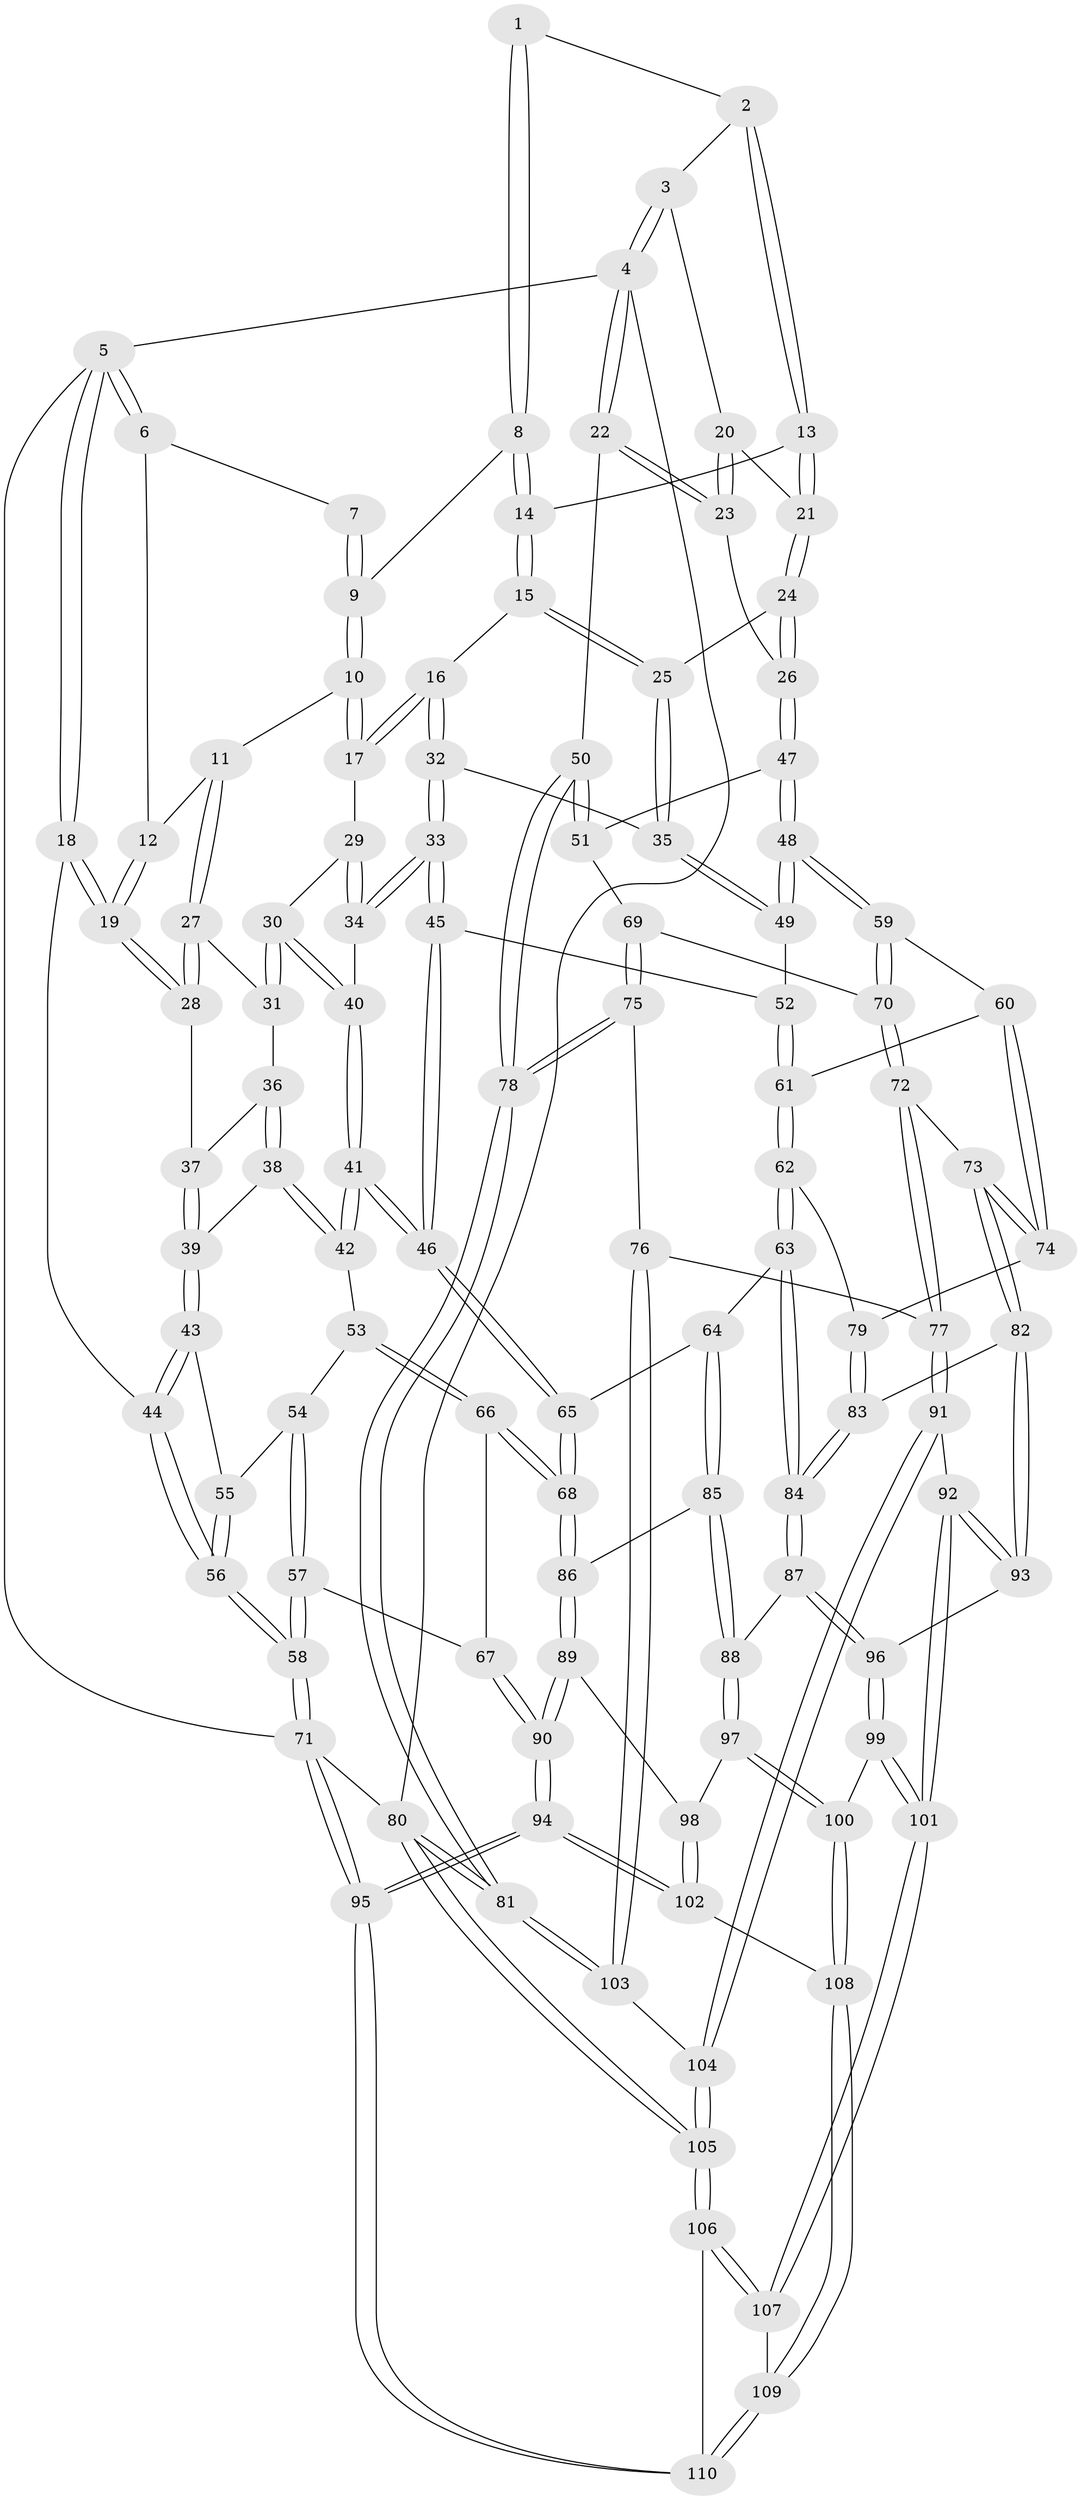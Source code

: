 // Generated by graph-tools (version 1.1) at 2025/03/03/09/25 03:03:15]
// undirected, 110 vertices, 272 edges
graph export_dot {
graph [start="1"]
  node [color=gray90,style=filled];
  1 [pos="+0.732277222505818+0"];
  2 [pos="+0.7824488485732355+0"];
  3 [pos="+1+0"];
  4 [pos="+1+0"];
  5 [pos="+0+0"];
  6 [pos="+0.2947591990172366+0"];
  7 [pos="+0.3113450112879356+0"];
  8 [pos="+0.5957352672560036+0.028789652914209353"];
  9 [pos="+0.4941423443996109+0.0815296170189518"];
  10 [pos="+0.4691704420584178+0.18292276526269702"];
  11 [pos="+0.29407089432921213+0.15343157776187374"];
  12 [pos="+0.2788468863414878+0.02388582274093219"];
  13 [pos="+0.6920632816687179+0.1604047232878121"];
  14 [pos="+0.6373091093701707+0.16693936053908853"];
  15 [pos="+0.5885186465488728+0.20540450538327584"];
  16 [pos="+0.4992892462900403+0.21009217315975257"];
  17 [pos="+0.4895116907850581+0.20617548868156615"];
  18 [pos="+0+0.08877929305766548"];
  19 [pos="+0+0.1579585066320559"];
  20 [pos="+0.8730744964708627+0.12270337001467467"];
  21 [pos="+0.7249793590212393+0.17745597995516343"];
  22 [pos="+1+0.33617559746464876"];
  23 [pos="+0.8857036609597749+0.21555995226751704"];
  24 [pos="+0.7538934178275858+0.2899506660796341"];
  25 [pos="+0.6643409930829607+0.33280242720737335"];
  26 [pos="+0.8327221732996997+0.3176298550827664"];
  27 [pos="+0.25597660983009557+0.20237730046761288"];
  28 [pos="+0+0.15815213816336365"];
  29 [pos="+0.4668207403095792+0.2432152995939189"];
  30 [pos="+0.35775389311521105+0.3242876431109603"];
  31 [pos="+0.2563842241930338+0.24505425933981287"];
  32 [pos="+0.5404413498090599+0.35621350707138816"];
  33 [pos="+0.4734891828270459+0.42081894805760817"];
  34 [pos="+0.4399852772448118+0.35147285428717534"];
  35 [pos="+0.6460830586719605+0.3748704097382487"];
  36 [pos="+0.2471157730673673+0.2651534976240586"];
  37 [pos="+0.09146500668820481+0.31589677291224855"];
  38 [pos="+0.21934838361524703+0.3977669809445982"];
  39 [pos="+0.12360897746379146+0.40906844037153617"];
  40 [pos="+0.36192031628531823+0.3343360545833438"];
  41 [pos="+0.33729869967540416+0.5057011386043847"];
  42 [pos="+0.2971021897733275+0.4869422905832191"];
  43 [pos="+0.09740377936997127+0.4328969607822762"];
  44 [pos="+0+0.3835140244011919"];
  45 [pos="+0.45778137289523724+0.4745154316364202"];
  46 [pos="+0.35197572637410574+0.519096980544683"];
  47 [pos="+0.8678769962069416+0.3960746408401648"];
  48 [pos="+0.708761055264425+0.5065403771505944"];
  49 [pos="+0.6671354088657806+0.46360974653413084"];
  50 [pos="+1+0.4437681375913521"];
  51 [pos="+1+0.45495027049196"];
  52 [pos="+0.4889931044428136+0.48716938315602504"];
  53 [pos="+0.15976994971556294+0.5462567874103396"];
  54 [pos="+0.10596294291289889+0.49734590027703535"];
  55 [pos="+0.09859000702957667+0.46894957770068885"];
  56 [pos="+0+0.6403711033384889"];
  57 [pos="+0+0.65686274537238"];
  58 [pos="+0+0.6714121282427915"];
  59 [pos="+0.709099859314108+0.5131685457814804"];
  60 [pos="+0.7034052082362393+0.5250852582664052"];
  61 [pos="+0.5707548812799116+0.6205626833900135"];
  62 [pos="+0.5645809270884173+0.6384705647830512"];
  63 [pos="+0.508201566864523+0.675421272418197"];
  64 [pos="+0.5018588332868978+0.6743238421788931"];
  65 [pos="+0.35156426828297216+0.5425862924874744"];
  66 [pos="+0.15340084101148257+0.5780599011149794"];
  67 [pos="+0.07537913940249+0.6705933952224903"];
  68 [pos="+0.29359504952173127+0.6681325756136658"];
  69 [pos="+0.8722659210621044+0.6092274086886701"];
  70 [pos="+0.8609533697733236+0.6084238017896677"];
  71 [pos="+0+1"];
  72 [pos="+0.7495986513914944+0.7102335026519602"];
  73 [pos="+0.7288688614163552+0.7036785337703092"];
  74 [pos="+0.7154510424616948+0.6482667032834211"];
  75 [pos="+0.9268364200261701+0.7279984231781594"];
  76 [pos="+0.8282759454838308+0.7947478281143924"];
  77 [pos="+0.8269223293783493+0.7939902426802664"];
  78 [pos="+1+0.7869011051352178"];
  79 [pos="+0.5832180546379684+0.6542429633695229"];
  80 [pos="+1+1"];
  81 [pos="+1+0.9584041658604281"];
  82 [pos="+0.6675101178217517+0.7368696439081627"];
  83 [pos="+0.6492234677000572+0.7257255148139791"];
  84 [pos="+0.5280131986813801+0.7595539801439266"];
  85 [pos="+0.4293718219435644+0.7208882139619893"];
  86 [pos="+0.2881378968561939+0.6941919439880888"];
  87 [pos="+0.5273614627378502+0.7719746859079326"];
  88 [pos="+0.43246544265710973+0.7831930861549294"];
  89 [pos="+0.26790325415418154+0.7283754682827505"];
  90 [pos="+0.1842111431342389+0.7485463773267148"];
  91 [pos="+0.675346035033046+0.8373859160538253"];
  92 [pos="+0.6705139507757205+0.8361316686334958"];
  93 [pos="+0.6589483904232495+0.7745255459983291"];
  94 [pos="+0.003416514080036316+1"];
  95 [pos="+0+1"];
  96 [pos="+0.5370758588738215+0.7988770472232137"];
  97 [pos="+0.39911322177163017+0.8323284518338488"];
  98 [pos="+0.2854723040572178+0.7565574363771616"];
  99 [pos="+0.533296844067021+0.8602870763994146"];
  100 [pos="+0.4152656840638492+0.8726976942022237"];
  101 [pos="+0.5895358665918526+0.9195562737754901"];
  102 [pos="+0.2813981923353186+0.8966029897603449"];
  103 [pos="+0.8388658165814786+0.8862733626648532"];
  104 [pos="+0.7966672661271778+0.9475115978969377"];
  105 [pos="+0.7120304591816896+1"];
  106 [pos="+0.6815118289700284+1"];
  107 [pos="+0.5937005914427204+0.9547092575878364"];
  108 [pos="+0.3971033668486928+0.914376820346962"];
  109 [pos="+0.4004081276023808+0.9464791026212189"];
  110 [pos="+0.35259923797139514+1"];
  1 -- 2;
  1 -- 8;
  1 -- 8;
  2 -- 3;
  2 -- 13;
  2 -- 13;
  3 -- 4;
  3 -- 4;
  3 -- 20;
  4 -- 5;
  4 -- 22;
  4 -- 22;
  4 -- 80;
  5 -- 6;
  5 -- 6;
  5 -- 18;
  5 -- 18;
  5 -- 71;
  6 -- 7;
  6 -- 12;
  7 -- 9;
  7 -- 9;
  8 -- 9;
  8 -- 14;
  8 -- 14;
  9 -- 10;
  9 -- 10;
  10 -- 11;
  10 -- 17;
  10 -- 17;
  11 -- 12;
  11 -- 27;
  11 -- 27;
  12 -- 19;
  12 -- 19;
  13 -- 14;
  13 -- 21;
  13 -- 21;
  14 -- 15;
  14 -- 15;
  15 -- 16;
  15 -- 25;
  15 -- 25;
  16 -- 17;
  16 -- 17;
  16 -- 32;
  16 -- 32;
  17 -- 29;
  18 -- 19;
  18 -- 19;
  18 -- 44;
  19 -- 28;
  19 -- 28;
  20 -- 21;
  20 -- 23;
  20 -- 23;
  21 -- 24;
  21 -- 24;
  22 -- 23;
  22 -- 23;
  22 -- 50;
  23 -- 26;
  24 -- 25;
  24 -- 26;
  24 -- 26;
  25 -- 35;
  25 -- 35;
  26 -- 47;
  26 -- 47;
  27 -- 28;
  27 -- 28;
  27 -- 31;
  28 -- 37;
  29 -- 30;
  29 -- 34;
  29 -- 34;
  30 -- 31;
  30 -- 31;
  30 -- 40;
  30 -- 40;
  31 -- 36;
  32 -- 33;
  32 -- 33;
  32 -- 35;
  33 -- 34;
  33 -- 34;
  33 -- 45;
  33 -- 45;
  34 -- 40;
  35 -- 49;
  35 -- 49;
  36 -- 37;
  36 -- 38;
  36 -- 38;
  37 -- 39;
  37 -- 39;
  38 -- 39;
  38 -- 42;
  38 -- 42;
  39 -- 43;
  39 -- 43;
  40 -- 41;
  40 -- 41;
  41 -- 42;
  41 -- 42;
  41 -- 46;
  41 -- 46;
  42 -- 53;
  43 -- 44;
  43 -- 44;
  43 -- 55;
  44 -- 56;
  44 -- 56;
  45 -- 46;
  45 -- 46;
  45 -- 52;
  46 -- 65;
  46 -- 65;
  47 -- 48;
  47 -- 48;
  47 -- 51;
  48 -- 49;
  48 -- 49;
  48 -- 59;
  48 -- 59;
  49 -- 52;
  50 -- 51;
  50 -- 51;
  50 -- 78;
  50 -- 78;
  51 -- 69;
  52 -- 61;
  52 -- 61;
  53 -- 54;
  53 -- 66;
  53 -- 66;
  54 -- 55;
  54 -- 57;
  54 -- 57;
  55 -- 56;
  55 -- 56;
  56 -- 58;
  56 -- 58;
  57 -- 58;
  57 -- 58;
  57 -- 67;
  58 -- 71;
  58 -- 71;
  59 -- 60;
  59 -- 70;
  59 -- 70;
  60 -- 61;
  60 -- 74;
  60 -- 74;
  61 -- 62;
  61 -- 62;
  62 -- 63;
  62 -- 63;
  62 -- 79;
  63 -- 64;
  63 -- 84;
  63 -- 84;
  64 -- 65;
  64 -- 85;
  64 -- 85;
  65 -- 68;
  65 -- 68;
  66 -- 67;
  66 -- 68;
  66 -- 68;
  67 -- 90;
  67 -- 90;
  68 -- 86;
  68 -- 86;
  69 -- 70;
  69 -- 75;
  69 -- 75;
  70 -- 72;
  70 -- 72;
  71 -- 95;
  71 -- 95;
  71 -- 80;
  72 -- 73;
  72 -- 77;
  72 -- 77;
  73 -- 74;
  73 -- 74;
  73 -- 82;
  73 -- 82;
  74 -- 79;
  75 -- 76;
  75 -- 78;
  75 -- 78;
  76 -- 77;
  76 -- 103;
  76 -- 103;
  77 -- 91;
  77 -- 91;
  78 -- 81;
  78 -- 81;
  79 -- 83;
  79 -- 83;
  80 -- 81;
  80 -- 81;
  80 -- 105;
  80 -- 105;
  81 -- 103;
  81 -- 103;
  82 -- 83;
  82 -- 93;
  82 -- 93;
  83 -- 84;
  83 -- 84;
  84 -- 87;
  84 -- 87;
  85 -- 86;
  85 -- 88;
  85 -- 88;
  86 -- 89;
  86 -- 89;
  87 -- 88;
  87 -- 96;
  87 -- 96;
  88 -- 97;
  88 -- 97;
  89 -- 90;
  89 -- 90;
  89 -- 98;
  90 -- 94;
  90 -- 94;
  91 -- 92;
  91 -- 104;
  91 -- 104;
  92 -- 93;
  92 -- 93;
  92 -- 101;
  92 -- 101;
  93 -- 96;
  94 -- 95;
  94 -- 95;
  94 -- 102;
  94 -- 102;
  95 -- 110;
  95 -- 110;
  96 -- 99;
  96 -- 99;
  97 -- 98;
  97 -- 100;
  97 -- 100;
  98 -- 102;
  98 -- 102;
  99 -- 100;
  99 -- 101;
  99 -- 101;
  100 -- 108;
  100 -- 108;
  101 -- 107;
  101 -- 107;
  102 -- 108;
  103 -- 104;
  104 -- 105;
  104 -- 105;
  105 -- 106;
  105 -- 106;
  106 -- 107;
  106 -- 107;
  106 -- 110;
  107 -- 109;
  108 -- 109;
  108 -- 109;
  109 -- 110;
  109 -- 110;
}
